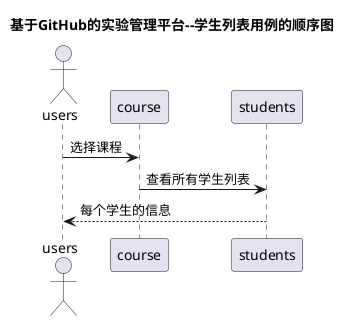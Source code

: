 @startuml
title 基于GitHub的实验管理平台--学生列表用例的顺序图
actor users
users -> course:选择课程
course -> students: 查看所有学生列表
students --> users:每个学生的信息
@enduml
